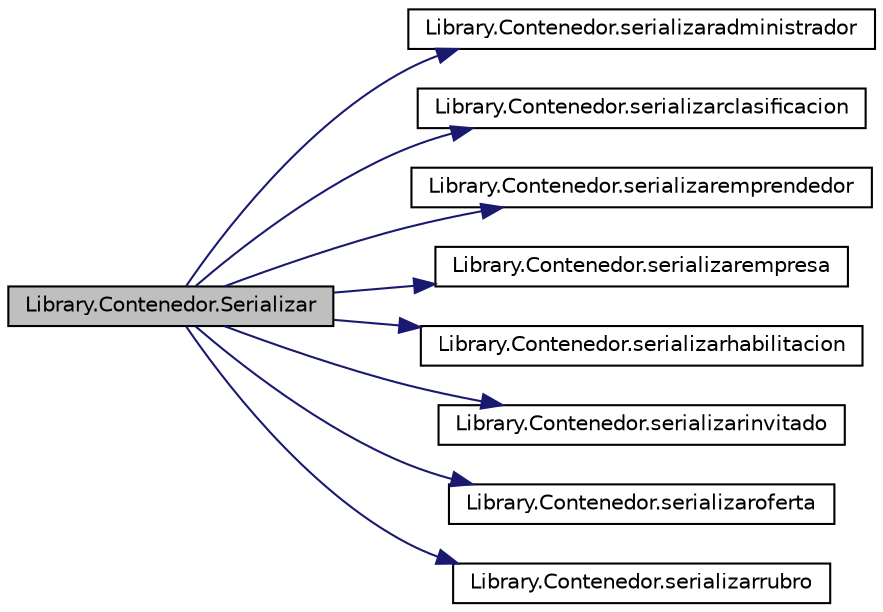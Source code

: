 digraph "Library.Contenedor.Serializar"
{
 // INTERACTIVE_SVG=YES
 // LATEX_PDF_SIZE
  edge [fontname="Helvetica",fontsize="10",labelfontname="Helvetica",labelfontsize="10"];
  node [fontname="Helvetica",fontsize="10",shape=record];
  rankdir="LR";
  Node1 [label="Library.Contenedor.Serializar",height=0.2,width=0.4,color="black", fillcolor="grey75", style="filled", fontcolor="black",tooltip="Metodo de serialización de la api de persistencia."];
  Node1 -> Node2 [color="midnightblue",fontsize="10",style="solid",fontname="Helvetica"];
  Node2 [label="Library.Contenedor.serializaradministrador",height=0.2,width=0.4,color="black", fillcolor="white", style="filled",URL="$classLibrary_1_1Contenedor.html#a2daf934098293cff1985c55cfcb20705",tooltip="Serializa la lista de adminstradores."];
  Node1 -> Node3 [color="midnightblue",fontsize="10",style="solid",fontname="Helvetica"];
  Node3 [label="Library.Contenedor.serializarclasificacion",height=0.2,width=0.4,color="black", fillcolor="white", style="filled",URL="$classLibrary_1_1Contenedor.html#a2a25006e537e99e48767a4be4aaf10fb",tooltip="Serializa la lista de clasificaciones."];
  Node1 -> Node4 [color="midnightblue",fontsize="10",style="solid",fontname="Helvetica"];
  Node4 [label="Library.Contenedor.serializaremprendedor",height=0.2,width=0.4,color="black", fillcolor="white", style="filled",URL="$classLibrary_1_1Contenedor.html#a42b6ec3fcd7df862b12c2f16128bae5e",tooltip="Serializa el diccionario de emprendedores."];
  Node1 -> Node5 [color="midnightblue",fontsize="10",style="solid",fontname="Helvetica"];
  Node5 [label="Library.Contenedor.serializarempresa",height=0.2,width=0.4,color="black", fillcolor="white", style="filled",URL="$classLibrary_1_1Contenedor.html#a7ec6961ad403a5f8140cd51c532c001c",tooltip="Serializa el diccionario de empresas."];
  Node1 -> Node6 [color="midnightblue",fontsize="10",style="solid",fontname="Helvetica"];
  Node6 [label="Library.Contenedor.serializarhabilitacion",height=0.2,width=0.4,color="black", fillcolor="white", style="filled",URL="$classLibrary_1_1Contenedor.html#aa64a73c4452ce61eceabffbed721be82",tooltip="Serializa la lista de habilitaciones."];
  Node1 -> Node7 [color="midnightblue",fontsize="10",style="solid",fontname="Helvetica"];
  Node7 [label="Library.Contenedor.serializarinvitado",height=0.2,width=0.4,color="black", fillcolor="white", style="filled",URL="$classLibrary_1_1Contenedor.html#a79f54fb70b6bccc396f0f963ea8c0e9e",tooltip="Serializa la lista de invitados."];
  Node1 -> Node8 [color="midnightblue",fontsize="10",style="solid",fontname="Helvetica"];
  Node8 [label="Library.Contenedor.serializaroferta",height=0.2,width=0.4,color="black", fillcolor="white", style="filled",URL="$classLibrary_1_1Contenedor.html#a81208756b927e6effe46f04d34e72562",tooltip="Serializa la lista de ofertas."];
  Node1 -> Node9 [color="midnightblue",fontsize="10",style="solid",fontname="Helvetica"];
  Node9 [label="Library.Contenedor.serializarrubro",height=0.2,width=0.4,color="black", fillcolor="white", style="filled",URL="$classLibrary_1_1Contenedor.html#af8430418b68335846d6073c6ddf94cea",tooltip="Serializa la lista de rubros."];
}

